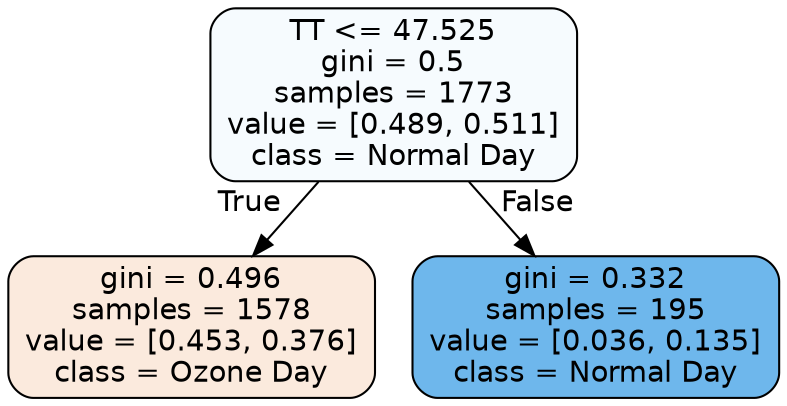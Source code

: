 digraph Tree {
node [shape=box, style="filled, rounded", color="black", fontname=helvetica] ;
edge [fontname=helvetica] ;
0 [label="TT <= 47.525\ngini = 0.5\nsamples = 1773\nvalue = [0.489, 0.511]\nclass = Normal Day", fillcolor="#f6fbfe"] ;
1 [label="gini = 0.496\nsamples = 1578\nvalue = [0.453, 0.376]\nclass = Ozone Day", fillcolor="#fbeadd"] ;
0 -> 1 [labeldistance=2.5, labelangle=45, headlabel="True"] ;
2 [label="gini = 0.332\nsamples = 195\nvalue = [0.036, 0.135]\nclass = Normal Day", fillcolor="#6eb7ec"] ;
0 -> 2 [labeldistance=2.5, labelangle=-45, headlabel="False"] ;
}
